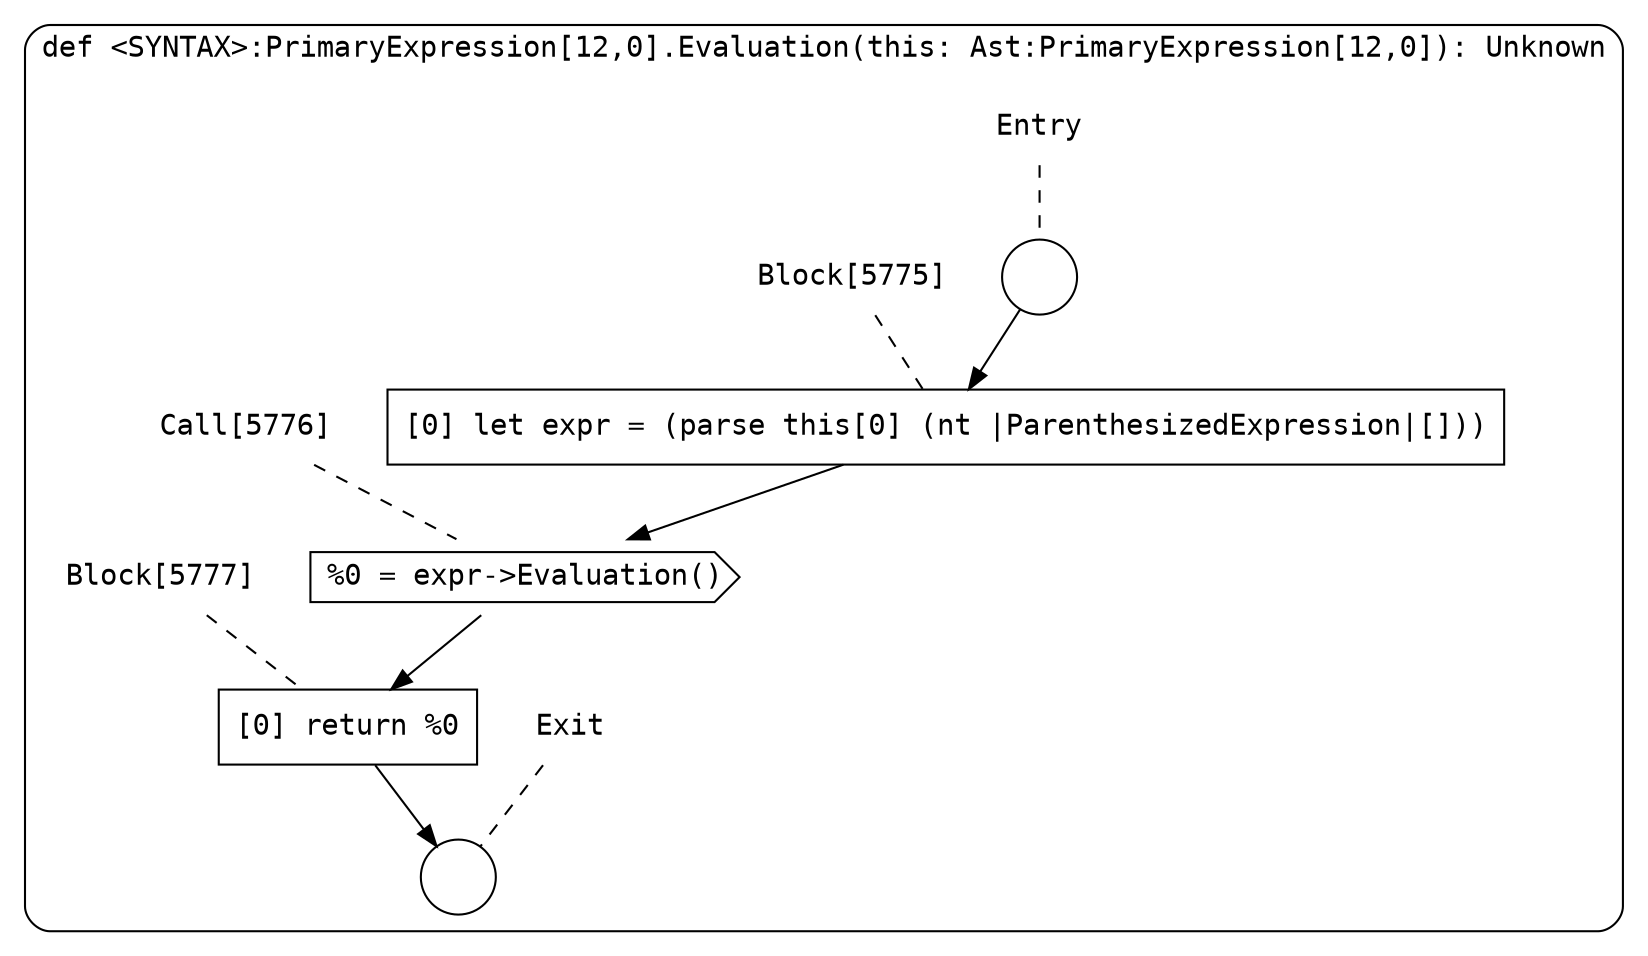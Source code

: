 digraph {
  graph [fontname = "Consolas"]
  node [fontname = "Consolas"]
  edge [fontname = "Consolas"]
  subgraph cluster1256 {
    label = "def <SYNTAX>:PrimaryExpression[12,0].Evaluation(this: Ast:PrimaryExpression[12,0]): Unknown"
    style = rounded
    cluster1256_entry_name [shape=none, label=<<font color="black">Entry</font>>]
    cluster1256_entry_name -> cluster1256_entry [arrowhead=none, color="black", style=dashed]
    cluster1256_entry [shape=circle label=" " color="black" fillcolor="white" style=filled]
    cluster1256_entry -> node5775 [color="black"]
    cluster1256_exit_name [shape=none, label=<<font color="black">Exit</font>>]
    cluster1256_exit_name -> cluster1256_exit [arrowhead=none, color="black", style=dashed]
    cluster1256_exit [shape=circle label=" " color="black" fillcolor="white" style=filled]
    node5775_name [shape=none, label=<<font color="black">Block[5775]</font>>]
    node5775_name -> node5775 [arrowhead=none, color="black", style=dashed]
    node5775 [shape=box, label=<<font color="black">[0] let expr = (parse this[0] (nt |ParenthesizedExpression|[]))<BR ALIGN="LEFT"/></font>> color="black" fillcolor="white", style=filled]
    node5775 -> node5776 [color="black"]
    node5776_name [shape=none, label=<<font color="black">Call[5776]</font>>]
    node5776_name -> node5776 [arrowhead=none, color="black", style=dashed]
    node5776 [shape=cds, label=<<font color="black">%0 = expr-&gt;Evaluation()</font>> color="black" fillcolor="white", style=filled]
    node5776 -> node5777 [color="black"]
    node5777_name [shape=none, label=<<font color="black">Block[5777]</font>>]
    node5777_name -> node5777 [arrowhead=none, color="black", style=dashed]
    node5777 [shape=box, label=<<font color="black">[0] return %0<BR ALIGN="LEFT"/></font>> color="black" fillcolor="white", style=filled]
    node5777 -> cluster1256_exit [color="black"]
  }
}